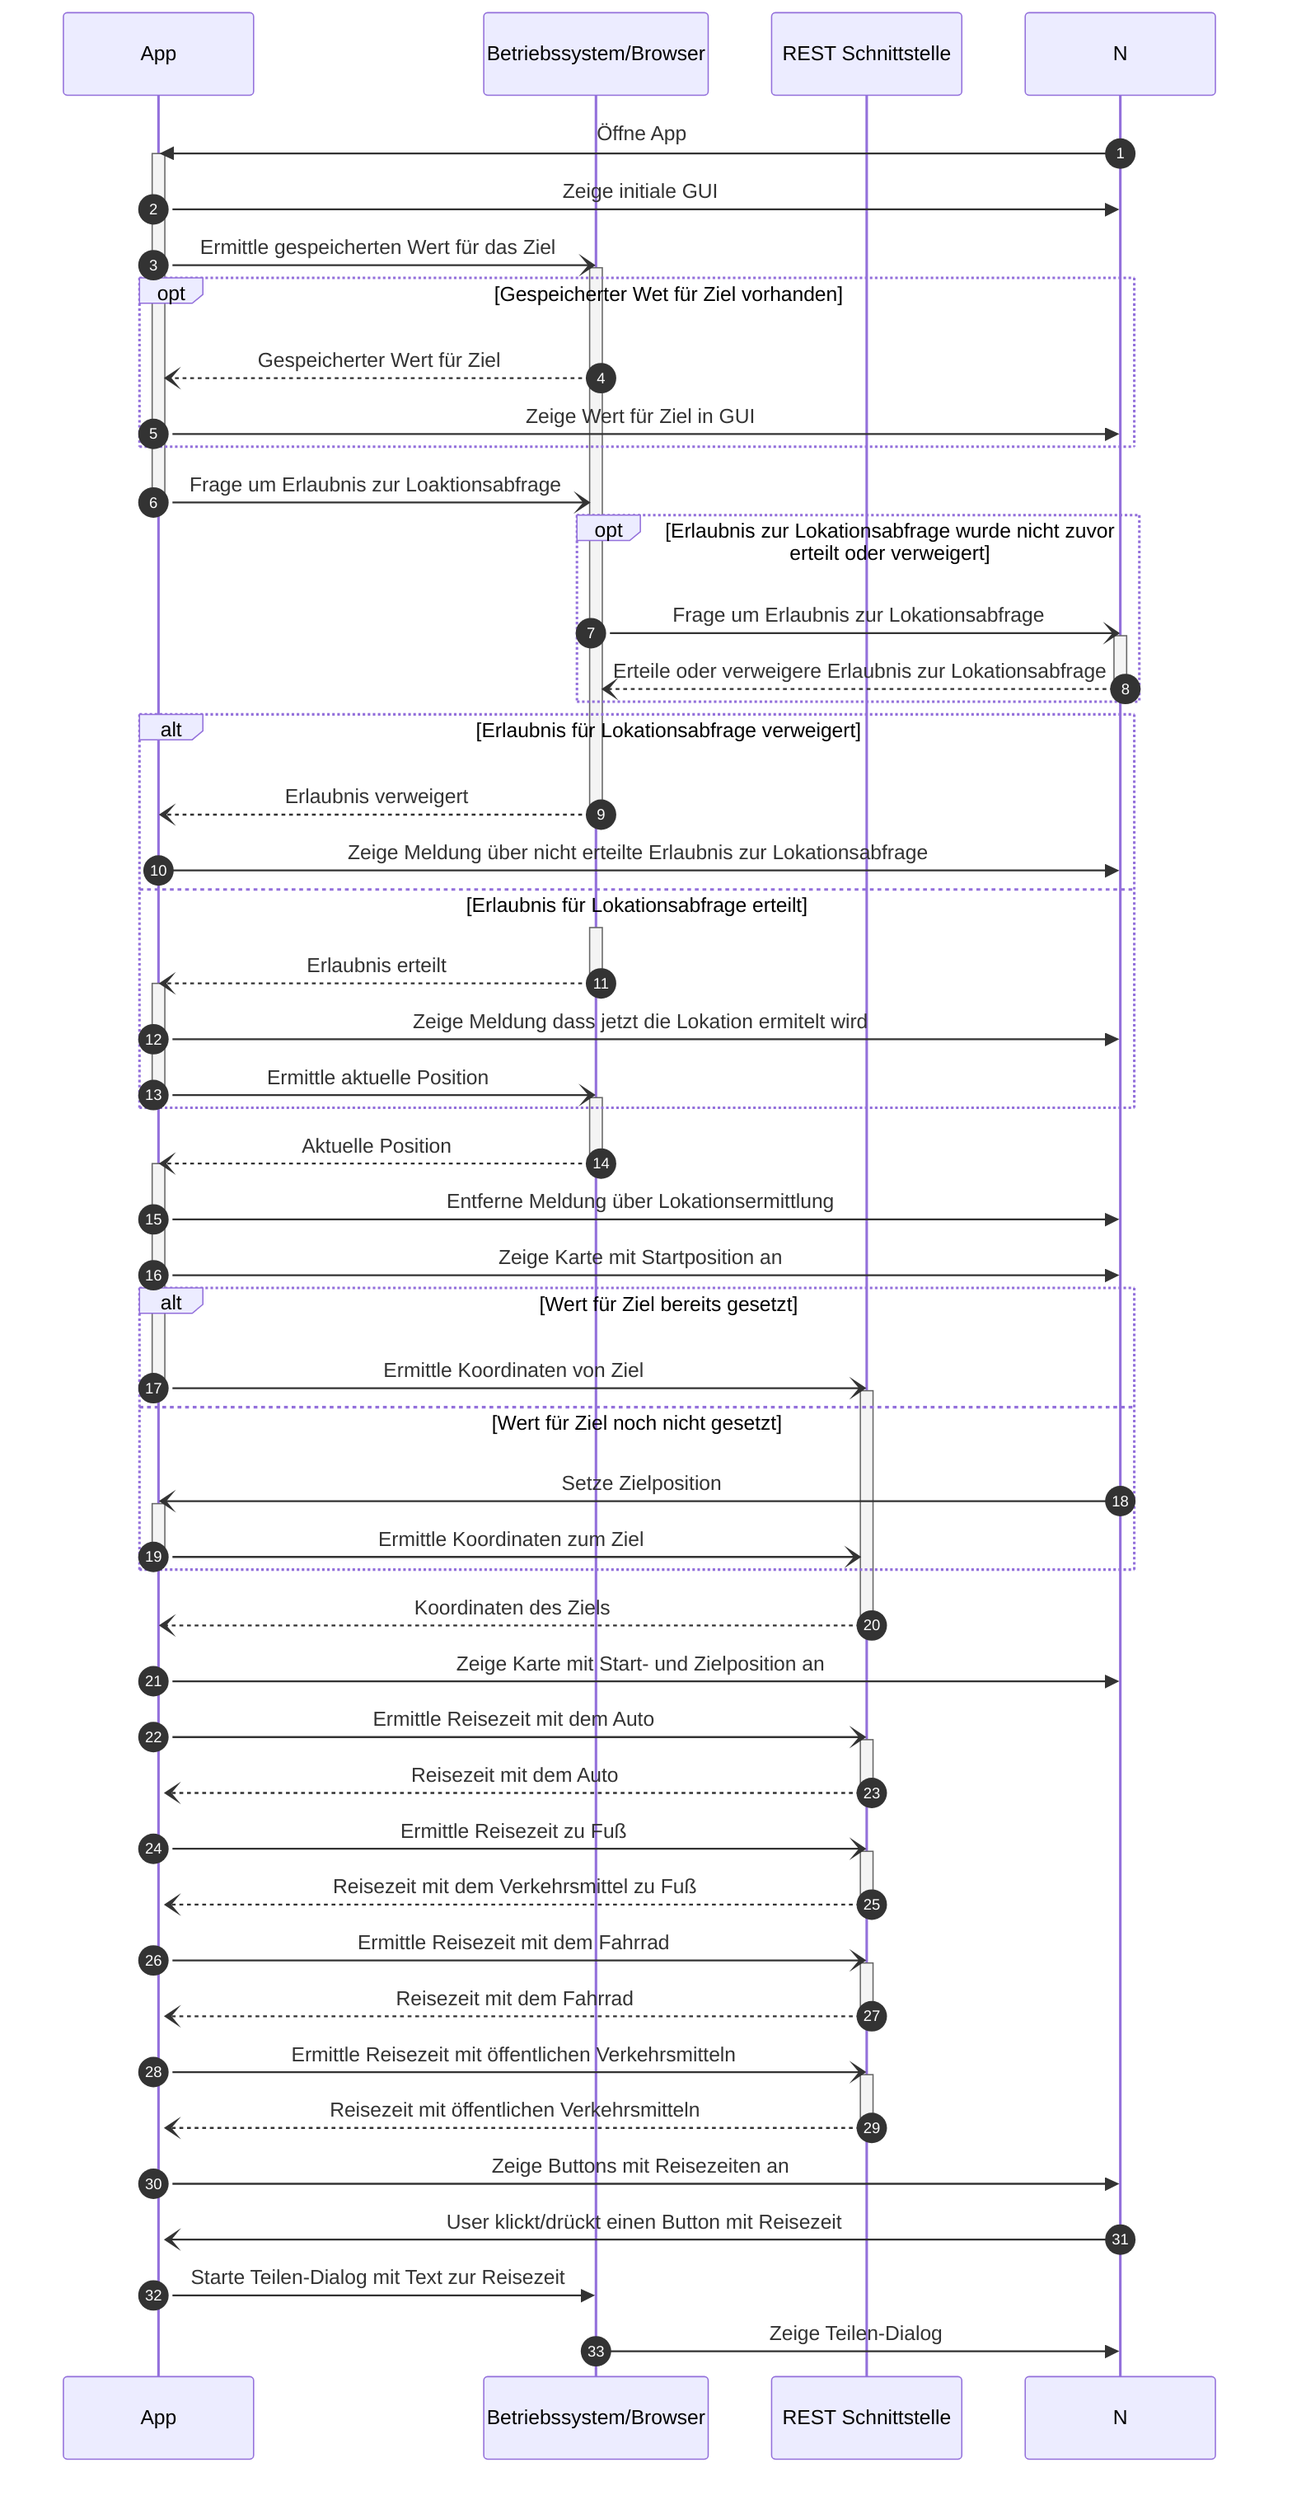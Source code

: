 sequenceDiagram
    autonumber
    participant A as App
    participant B as Betriebssystem/Browser
    participant W as REST Schnittstelle
    N->>A:Öffne App
    activate A
    A->>N:Zeige initiale GUI
    A-)B:Ermittle gespeicherten Wert für das Ziel
    activate B
    opt Gespeicherter Wet für Ziel vorhanden
        B--)A:Gespeicherter Wert für Ziel
        A->>N:Zeige Wert für Ziel in GUI
    end
    A-)B:Frage um Erlaubnis zur Loaktionsabfrage
    deactivate A
    opt Erlaubnis zur Lokationsabfrage wurde nicht zuvor erteilt oder verweigert
        B-)N:Frage um Erlaubnis zur Lokationsabfrage
        activate N
        N--)B:Erteile oder verweigere Erlaubnis zur Lokationsabfrage
        deactivate N
    end
    alt Erlaubnis für Lokationsabfrage verweigert
        B--)A:Erlaubnis verweigert
        deactivate B
        A->>N:Zeige Meldung über nicht erteilte Erlaubnis zur Lokationsabfrage 
    else Erlaubnis für Lokationsabfrage erteilt
        activate B
        B--)A:Erlaubnis erteilt
        deactivate B
        activate A
        A->>N:Zeige Meldung dass jetzt die Lokation ermitelt wird
        A-)B:Ermittle aktuelle Position
        deactivate A
        activate B
    end
    B--)A:Aktuelle Position
    deactivate B
    activate A
    A->>N:Entferne Meldung über Lokationsermittlung
    A->>N:Zeige Karte mit Startposition an
    alt Wert für Ziel bereits gesetzt
        A-)W:Ermittle Koordinaten von Ziel
        deactivate A
        activate W
    else Wert für Ziel noch nicht gesetzt 
        N-)A:Setze Zielposition
        activate A
        A-)W:Ermittle Koordinaten zum Ziel
        deactivate A
    end
    W--)A:Koordinaten des Ziels
    deactivate W
    activate A
    A->>N:Zeige Karte mit Start- und Zielposition an
    A-)W:Ermittle Reisezeit mit dem Auto
    activate W
    W--)A:Reisezeit mit dem Auto
    deactivate W
    A-)W:Ermittle Reisezeit zu Fuß
    activate W
    W--)A:Reisezeit mit dem Verkehrsmittel zu Fuß
    deactivate W
    A-)W:Ermittle Reisezeit mit dem Fahrrad
    activate W
    W--)A:Reisezeit mit dem Fahrrad
    deactivate W
    A-)W:Ermittle Reisezeit mit öffentlichen Verkehrsmitteln
    activate W
    W--)A:Reisezeit mit öffentlichen Verkehrsmitteln
    deactivate W
    A->>N:Zeige Buttons mit Reisezeiten an
    N-)A:User klickt/drückt einen Button mit Reisezeit
    A->>B:Starte Teilen-Dialog mit Text zur Reisezeit
    B->>N:Zeige Teilen-Dialog